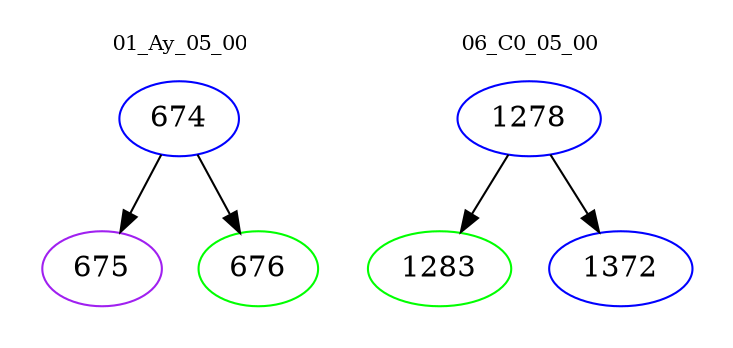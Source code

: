 digraph{
subgraph cluster_0 {
color = white
label = "01_Ay_05_00";
fontsize=10;
T0_674 [label="674", color="blue"]
T0_674 -> T0_675 [color="black"]
T0_675 [label="675", color="purple"]
T0_674 -> T0_676 [color="black"]
T0_676 [label="676", color="green"]
}
subgraph cluster_1 {
color = white
label = "06_C0_05_00";
fontsize=10;
T1_1278 [label="1278", color="blue"]
T1_1278 -> T1_1283 [color="black"]
T1_1283 [label="1283", color="green"]
T1_1278 -> T1_1372 [color="black"]
T1_1372 [label="1372", color="blue"]
}
}
